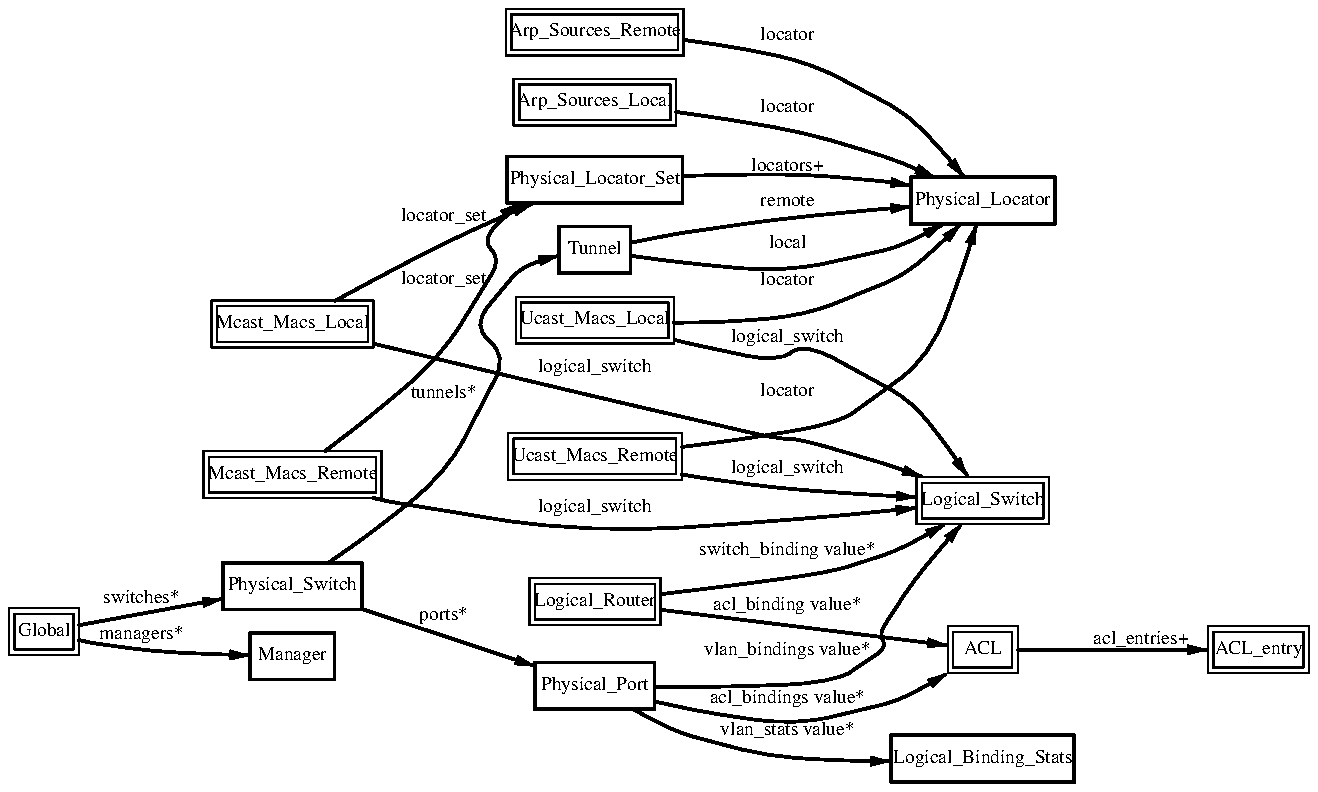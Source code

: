 .ps -3
.PS
linethick = 1;
linethick = 0.500000;
box at 1.417417,1.537454 wid 0.888741 height 0.233535 "Mcast_Macs_Remote"
box at 1.417417,1.537454 wid 0.833185 height 0.177979
linethick = 1.000000;
box at 2.928903,3.009986 wid 0.875756 height 0.233535 "Physical_Locator_Set"
linethick = 0.500000;
box at 4.868738,1.407702 wid 0.661698 height 0.233535 "Logical_Switch"
box at 4.868738,1.407702 wid 0.606143 height 0.177979
linethick = 0.500000;
box at 2.928903,0.901725 wid 0.655206 height 0.233535 "Logical_Router"
box at 2.928903,0.901725 wid 0.599650 height 0.177979
linethick = 0.500000;
box at 4.868738,0.661698 wid 0.350302 height 0.233535 "ACL"
box at 4.868738,0.661698 wid 0.294747 height 0.177979
linethick = 0.500000;
box at 2.928903,2.309381 wid 0.791403 height 0.233535 "Ucast_Macs_Local"
box at 2.928903,2.309381 wid 0.735848 height 0.177979
linethick = 1.000000;
box at 4.868738,2.906203 wid 0.720082 height 0.233535 "Physical_Locator"
linethick = 1.000000;
box at 2.928903,2.659683 wid 0.356790 height 0.233535 "Tunnel"
linethick = 0.500000;
box at 0.175151,0.752496 wid 0.350302 height 0.233535 "Global"
box at 0.175151,0.752496 wid 0.294747 height 0.177979
linethick = 1.000000;
box at 1.417417,0.979539 wid 0.694113 height 0.233535 "Physical_Switch"
linethick = 1.000000;
box at 1.417417,0.629237 wid 0.421661 height 0.233535 "Manager"
linethick = 0.500000;
box at 6.247061,0.661698 wid 0.505977 height 0.233535 "ACL_entry"
box at 6.247061,0.661698 wid 0.450421 height 0.177979
linethick = 1.000000;
box at 2.928903,0.480055 wid 0.596822 height 0.233535 "Physical_Port"
linethick = 0.500000;
box at 1.417417,2.289951 wid 0.810880 height 0.233535 "Mcast_Macs_Local"
box at 1.417417,2.289951 wid 0.755325 height 0.177979
linethick = 0.500000;
box at 2.928903,1.628253 wid 0.869264 height 0.233535 "Ucast_Macs_Remote"
box at 2.928903,1.628253 wid 0.813708 height 0.177979
linethick = 0.500000;
box at 2.928903,3.749545 wid 0.888741 height 0.233535 "Arp_Sources_Remote"
box at 2.928903,3.749545 wid 0.833185 height 0.177979
linethick = 0.500000;
box at 2.928903,3.399242 wid 0.810880 height 0.233535 "Arp_Sources_Local"
box at 2.928903,3.399242 wid 0.755325 height 0.177979
linethick = 1.000000;
box at 4.868738,0.116767 wid 0.914663 height 0.233535 "Logical_Binding_Stats"
linethick = 1.000000;
spline -> from 1.580939,1.655436 to 1.580939,1.655436 to 1.791961,1.815921 to 2.156929,2.122459 to 2.367765,2.465102 to 2.458096,2.611855 to 2.367017,2.708819 to 2.484532,2.834835 to 2.504896,2.856694 to 2.528343,2.875843 to 2.553565,2.892658
"locator_set" at 2.173183,2.513724
linethick = 1.000000;
spline -> from 1.819938,1.420313 to 1.819938,1.420313 to 1.872951,1.407842 to 1.926851,1.396679 to 1.978555,1.388225 to 2.894666,1.238576 to 3.995971,1.315363 to 4.536371,1.369496
"logical_switch" at 2.928903,1.372018
linethick = 1.000000;
spline -> from 3.369536,3.029930 to 3.369536,3.029930 to 3.637494,3.037076 to 3.986302,3.037636 to 4.294428,3.009986 to 4.364069,3.003774 to 4.437866,2.993358 to 4.508533,2.981448
"locators+" at 3.892234,3.078131
linethick = 1.000000;
spline -> from 3.258794,0.939231 to 3.258794,0.939231 to 3.599662,0.980287 to 4.107507,1.048339 to 4.294428,1.109291 to 4.430066,1.153523 to 4.572428,1.227273 to 4.681443,1.290421
"switch_binding value*" at 3.892234,1.157960
linethick = 1.000000;
spline -> from 3.257953,0.860997 to 3.257953,0.860997 to 3.671918,0.809759 to 4.367805,0.723632 to 4.692185,0.683510
"acl_binding value*" at 3.892234,0.878979
linethick = 1.000000;
spline -> from 5.045757,0.661698 to 5.045757,0.661698 to 5.286765,0.661698 to 5.718338,0.661698 to 5.992975,0.661698
"acl_entries+" at 5.659954,0.710320
linethick = 1.000000;
spline -> from 3.326799,2.209942 to 3.326799,2.209942 to 3.381540,2.197097 to 3.437121,2.184486 to 3.490040,2.173183 to 3.845621,2.097098 to 3.975700,2.198966 to 4.294428,2.023954 to 4.513624,1.903637 to 4.696389,1.669075 to 4.793072,1.526618
"logical_switch" at 3.892234,2.221805
linethick = 1.000000;
spline -> from 3.325398,2.296210 to 3.325398,2.296210 to 3.605687,2.300180 to 3.985088,2.333061 to 4.294428,2.458610 to 4.477146,2.532734 to 4.650382,2.682757 to 4.758042,2.788595
"locator" at 3.892234,2.507278
linethick = 1.000000;
spline -> from 3.107744,2.696535 to 3.107744,2.696535 to 3.217645,2.718254 to 3.361596,2.745017 to 3.490040,2.763513 to 3.834178,2.813069 to 4.228992,2.852116 to 4.507693,2.876778
"remote" at 3.892234,2.902980
linethick = 1.000000;
spline -> from 3.108304,2.631286 to 3.108304,2.631286 to 3.371872,2.595321 to 3.877662,2.548381 to 4.294428,2.640253 to 4.426376,2.669305 to 4.564068,2.731846 to 4.671634,2.788968
"local" at 3.892234,2.688875
linethick = 1.000000;
spline -> from 0.350503,0.784537 to 0.350503,0.784537 to 0.536430,0.818540 to 0.834981,0.873094 to 1.069077,0.915878
"switches*" at 0.661698,0.917933
linethick = 1.000000;
spline -> from 0.350312,0.708872 to 0.350312,0.708872 to 0.388588,0.700652 to 0.429027,0.692992 to 0.467070,0.687620 to 0.719148,0.652123 to 1.011860,0.638204 to 1.205087,0.632740
"managers*" at 0.661698,0.736289
linethick = 1.000000;
spline -> from 1.598734,1.097381 to 1.598734,1.097381 to 1.819892,1.251794 to 2.186635,1.544460 to 2.367765,1.894249 to 2.490791,2.131707 to 2.313211,2.279208 to 2.484532,2.484532 to 2.550436,2.563514 to 2.656741,2.607091 to 2.748847,2.631005
"tunnels*" at 2.173183,1.942871
linethick = 1.000000;
spline -> from 1.766085,0.864313 to 1.766085,0.864313 to 2.027644,0.777905 to 2.381917,0.660811 to 2.630445,0.578700
"ports*" at 2.173183,0.833580
linethick = 1.000000;
spline -> from 3.227874,0.475711 to 3.227874,0.475711 to 3.576448,0.476178 to 4.126330,0.495935 to 4.294428,0.609807 to 4.388403,0.673422 to 4.349496,0.741614 to 4.411196,0.836849 to 4.518996,1.003080 to 4.665235,1.178698 to 4.763180,1.290514
"vlan_bindings value*" at 3.892234,0.658429
linethick = 1.000000;
spline -> from 3.228761,0.402549 to 3.228761,0.402549 to 3.508209,0.342783 to 3.934785,0.283577 to 4.294428,0.369765 to 4.435810,0.403637 to 4.581630,0.478373 to 4.690784,0.543763
"acl_bindings value*" at 3.892234,0.418415
linethick = 1.000000;
spline -> from 3.124231,0.362049 to 3.124231,0.362049 to 3.228902,0.304875 to 3.362344,0.241414 to 3.490040,0.207585 to 3.789152,0.128374 to 4.136839,0.105931 to 4.408207,0.103162
"vlan_stats value*" at 3.892234,0.256239
linethick = 1.000000;
spline -> from 1.631102,2.406765 to 1.631102,2.406765 to 1.844413,2.521571 to 2.183038,2.698824 to 2.484532,2.834835 to 2.527643,2.854311 to 2.573556,2.873742 to 2.618955,2.892284
"locator_set" at 2.173183,2.825120
linethick = 1.000000;
spline -> from 1.824142,2.191726 to 1.824142,2.191726 to 2.241796,2.091259 to 2.910827,1.931194 to 3.490040,1.796912 to 3.847115,1.714147 to 3.942678,1.718164 to 4.294428,1.615268 to 4.383966,1.589112 to 4.479762,1.556371 to 4.566964,1.524750
"logical_switch" at 2.928903,2.072623
linethick = 1.000000;
spline -> from 3.366173,1.537314 to 3.366173,1.537314 to 3.407930,1.530121 to 3.449732,1.523536 to 3.490040,1.517977 to 3.845621,1.468982 to 4.256035,1.439603 to 4.535950,1.423629
"logical_switch" at 3.892234,1.566646
linethick = 1.000000;
spline -> from 3.365146,1.675614 to 3.365146,1.675614 to 3.706761,1.719892 to 4.147862,1.795043 to 4.294428,1.900695 to 4.605917,2.125215 to 4.772054,2.574443 to 4.836510,2.788081
"locator" at 3.892234,1.949363
linethick = 1.000000;
spline -> from 3.373927,3.710638 to 3.373927,3.710638 to 3.651460,3.672104 to 4.008862,3.595692 to 4.294428,3.444641 to 4.492560,3.339877 to 4.672568,3.148379 to 4.776258,3.024232
"locator" at 3.892234,3.733337
linethick = 1.000000;
spline -> from 3.334927,3.350573 to 3.334927,3.350573 to 3.609517,3.311666 to 3.978409,3.247771 to 4.294428,3.152722 to 4.407693,3.118673 to 4.528571,3.068930 to 4.630065,3.023017
"locator" at 3.892234,3.370050
.ps +3
.PE
